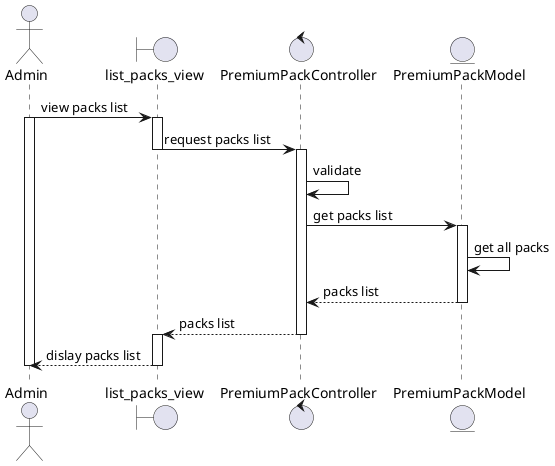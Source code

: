 @startuml
actor Admin
boundary list_packs_view
control PremiumPackController
entity PremiumPackModel

Admin -> list_packs_view : view packs list
activate Admin
activate list_packs_view
list_packs_view -> PremiumPackController: request packs list
deactivate list_packs_view
activate PremiumPackController
PremiumPackController -> PremiumPackController : validate
PremiumPackController -> PremiumPackModel : get packs list
activate PremiumPackModel
PremiumPackModel->PremiumPackModel:get all packs
PremiumPackModel --> PremiumPackController : packs list
deactivate PremiumPackModel
PremiumPackController --> list_packs_view: packs list
deactivate PremiumPackController
activate list_packs_view
list_packs_view --> Admin: dislay packs list
deactivate list_packs_view
deactivate Admin

@enduml